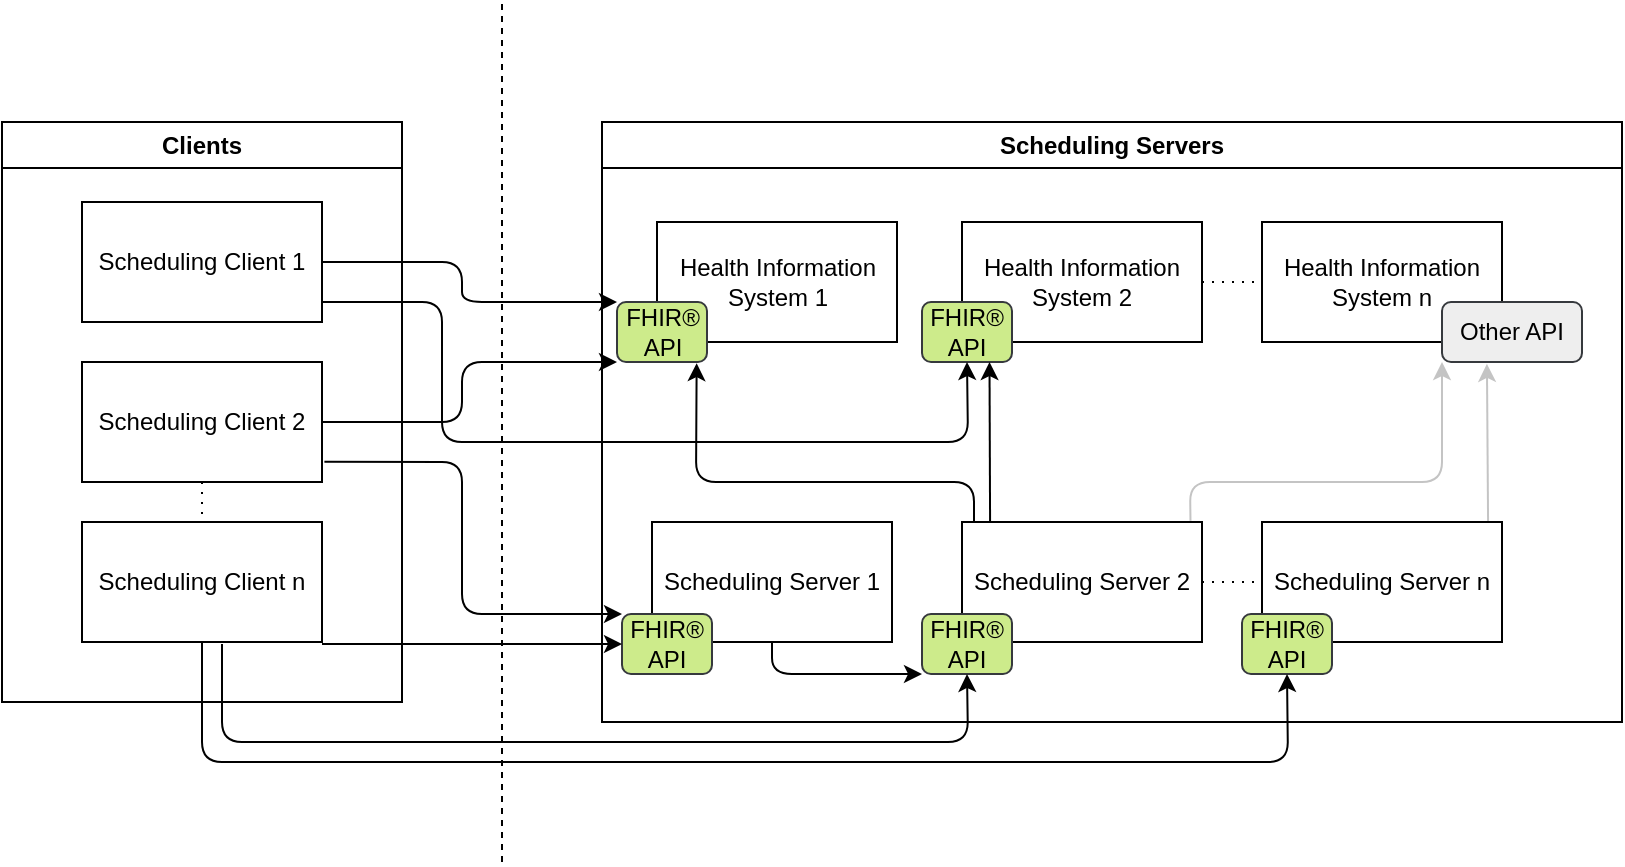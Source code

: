 <mxfile>
    <diagram id="mYp9GOM-QvjV2WI2phD-" name="Page-1">
        <mxGraphModel dx="1136" dy="666" grid="1" gridSize="10" guides="1" tooltips="1" connect="1" arrows="1" fold="1" page="1" pageScale="1" pageWidth="1169" pageHeight="827" math="0" shadow="0">
            <root>
                <mxCell id="0"/>
                <mxCell id="1" parent="0"/>
                <mxCell id="9" value="Clients" style="swimlane;whiteSpace=wrap;html=1;" parent="1" vertex="1">
                    <mxGeometry x="40" y="240" width="200" height="290" as="geometry">
                        <mxRectangle x="40" y="240" width="80" height="30" as="alternateBounds"/>
                    </mxGeometry>
                </mxCell>
                <mxCell id="3" value="Scheduling Client 1" style="rounded=0;whiteSpace=wrap;html=1;" parent="9" vertex="1">
                    <mxGeometry x="40" y="40" width="120" height="60" as="geometry"/>
                </mxCell>
                <mxCell id="7" value="Scheduling Client 2" style="rounded=0;whiteSpace=wrap;html=1;" parent="9" vertex="1">
                    <mxGeometry x="40" y="120" width="120" height="60" as="geometry"/>
                </mxCell>
                <mxCell id="8" value="Scheduling Client n" style="rounded=0;whiteSpace=wrap;html=1;" parent="9" vertex="1">
                    <mxGeometry x="40" y="200" width="120" height="60" as="geometry"/>
                </mxCell>
                <mxCell id="18" style="edgeStyle=none;html=1;exitX=0.5;exitY=1;exitDx=0;exitDy=0;entryX=0.5;entryY=0;entryDx=0;entryDy=0;endArrow=none;endFill=0;dashed=1;dashPattern=1 4;" parent="9" source="7" target="8" edge="1">
                    <mxGeometry relative="1" as="geometry"/>
                </mxCell>
                <mxCell id="19" value="" style="endArrow=none;dashed=1;html=1;" parent="1" edge="1">
                    <mxGeometry width="50" height="50" relative="1" as="geometry">
                        <mxPoint x="290" y="610" as="sourcePoint"/>
                        <mxPoint x="290" y="180" as="targetPoint"/>
                    </mxGeometry>
                </mxCell>
                <mxCell id="39" value="&lt;span style=&quot;color: rgb(0, 0, 0);&quot;&gt;Scheduling Servers&lt;/span&gt;" style="swimlane;whiteSpace=wrap;html=1;" parent="1" vertex="1">
                    <mxGeometry x="340" y="240" width="510" height="300" as="geometry"/>
                </mxCell>
                <mxCell id="43" style="edgeStyle=none;html=1;exitX=1;exitY=0.5;exitDx=0;exitDy=0;entryX=0;entryY=0.5;entryDx=0;entryDy=0;dashed=1;dashPattern=1 4;endArrow=none;endFill=0;" parent="39" edge="1">
                    <mxGeometry relative="1" as="geometry">
                        <mxPoint x="290" y="80" as="sourcePoint"/>
                        <mxPoint x="310" y="80" as="targetPoint"/>
                    </mxGeometry>
                </mxCell>
                <mxCell id="68" style="edgeStyle=none;html=1;exitX=0.5;exitY=1;exitDx=0;exitDy=0;entryX=0;entryY=1;entryDx=0;entryDy=0;" parent="39" source="5" target="53" edge="1">
                    <mxGeometry relative="1" as="geometry">
                        <Array as="points">
                            <mxPoint x="85" y="276"/>
                        </Array>
                    </mxGeometry>
                </mxCell>
                <mxCell id="28" style="edgeStyle=none;html=1;exitX=1;exitY=0.5;exitDx=0;exitDy=0;entryX=0;entryY=0.5;entryDx=0;entryDy=0;endArrow=none;endFill=0;dashed=1;dashPattern=1 4;" parent="39" source="6" target="20" edge="1">
                    <mxGeometry relative="1" as="geometry"/>
                </mxCell>
                <mxCell id="81" value="" style="group" parent="39" vertex="1" connectable="0">
                    <mxGeometry x="10" y="200" width="135" height="76" as="geometry"/>
                </mxCell>
                <mxCell id="5" value="Scheduling Server 1" style="rounded=0;whiteSpace=wrap;html=1;" parent="81" vertex="1">
                    <mxGeometry x="15" width="120" height="60" as="geometry"/>
                </mxCell>
                <mxCell id="52" value="FHIR® API" style="rounded=1;whiteSpace=wrap;html=1;fillColor=#cdeb8b;strokeColor=#36393d;" parent="81" vertex="1">
                    <mxGeometry y="46" width="45" height="30" as="geometry"/>
                </mxCell>
                <mxCell id="82" value="" style="group" parent="39" vertex="1" connectable="0">
                    <mxGeometry x="160" y="200" width="140" height="76" as="geometry"/>
                </mxCell>
                <mxCell id="6" value="Scheduling Server 2" style="rounded=0;whiteSpace=wrap;html=1;" parent="82" vertex="1">
                    <mxGeometry x="20" width="120" height="60" as="geometry"/>
                </mxCell>
                <mxCell id="53" value="FHIR® API" style="rounded=1;whiteSpace=wrap;html=1;fillColor=#cdeb8b;strokeColor=#36393d;" parent="82" vertex="1">
                    <mxGeometry y="46" width="45" height="30" as="geometry"/>
                </mxCell>
                <mxCell id="84" value="" style="group" parent="39" vertex="1" connectable="0">
                    <mxGeometry x="7.5" y="50" width="140" height="70" as="geometry"/>
                </mxCell>
                <mxCell id="4" value="Health Information System 1" style="rounded=0;whiteSpace=wrap;html=1;" parent="84" vertex="1">
                    <mxGeometry x="20" width="120" height="60" as="geometry"/>
                </mxCell>
                <mxCell id="47" value="FHIR® API" style="rounded=1;whiteSpace=wrap;html=1;fillColor=#cdeb8b;strokeColor=#36393d;" parent="84" vertex="1">
                    <mxGeometry y="40" width="45" height="30" as="geometry"/>
                </mxCell>
                <mxCell id="69" style="edgeStyle=none;html=1;entryX=0.885;entryY=1.02;entryDx=0;entryDy=0;entryPerimeter=0;exitX=0.05;exitY=-0.003;exitDx=0;exitDy=0;exitPerimeter=0;" parent="39" source="6" target="47" edge="1">
                    <mxGeometry relative="1" as="geometry">
                        <mxPoint x="180" y="200" as="sourcePoint"/>
                        <Array as="points">
                            <mxPoint x="186" y="180"/>
                            <mxPoint x="47" y="180"/>
                        </Array>
                    </mxGeometry>
                </mxCell>
                <mxCell id="85" value="" style="group" parent="39" vertex="1" connectable="0">
                    <mxGeometry x="160" y="50" width="140" height="70" as="geometry"/>
                </mxCell>
                <mxCell id="22" value="Health Information System 2" style="rounded=0;whiteSpace=wrap;html=1;" parent="85" vertex="1">
                    <mxGeometry x="20" width="120" height="60" as="geometry"/>
                </mxCell>
                <mxCell id="50" value="FHIR® API" style="rounded=1;whiteSpace=wrap;html=1;fillColor=#cdeb8b;strokeColor=#36393d;" parent="85" vertex="1">
                    <mxGeometry y="40" width="45" height="30" as="geometry"/>
                </mxCell>
                <mxCell id="67" style="edgeStyle=none;html=1;exitX=0.117;exitY=0.004;exitDx=0;exitDy=0;entryX=0.75;entryY=1;entryDx=0;entryDy=0;exitPerimeter=0;" parent="39" source="6" target="50" edge="1">
                    <mxGeometry relative="1" as="geometry"/>
                </mxCell>
                <mxCell id="86" value="" style="group" parent="39" vertex="1" connectable="0">
                    <mxGeometry x="330" y="50" width="160" height="70" as="geometry"/>
                </mxCell>
                <mxCell id="23" value="Health Information System n" style="rounded=0;whiteSpace=wrap;html=1;" parent="86" vertex="1">
                    <mxGeometry width="120" height="60" as="geometry"/>
                </mxCell>
                <mxCell id="51" value="Other API" style="rounded=1;whiteSpace=wrap;html=1;fillColor=#eeeeee;strokeColor=#36393d;" parent="86" vertex="1">
                    <mxGeometry x="90" y="40" width="70" height="30" as="geometry"/>
                </mxCell>
                <mxCell id="35" style="edgeStyle=none;html=1;exitX=1;exitY=0.5;exitDx=0;exitDy=0;entryX=0;entryY=0.5;entryDx=0;entryDy=0;dashed=1;dashPattern=1 4;endArrow=none;endFill=0;" parent="39" source="22" target="23" edge="1">
                    <mxGeometry relative="1" as="geometry"/>
                </mxCell>
                <mxCell id="65" style="edgeStyle=none;html=1;entryX=0.321;entryY=1.031;entryDx=0;entryDy=0;entryPerimeter=0;exitX=0.942;exitY=0.002;exitDx=0;exitDy=0;strokeColor=#C4C4C4;exitPerimeter=0;" parent="39" source="20" target="51" edge="1">
                    <mxGeometry relative="1" as="geometry">
                        <Array as="points"/>
                    </mxGeometry>
                </mxCell>
                <mxCell id="70" style="edgeStyle=none;html=1;entryX=0;entryY=1;entryDx=0;entryDy=0;exitX=0.952;exitY=-0.011;exitDx=0;exitDy=0;strokeColor=#C4C4C4;exitPerimeter=0;" parent="39" source="6" target="51" edge="1">
                    <mxGeometry relative="1" as="geometry">
                        <Array as="points">
                            <mxPoint x="294" y="180"/>
                            <mxPoint x="420" y="180"/>
                        </Array>
                    </mxGeometry>
                </mxCell>
                <mxCell id="83" value="" style="group" parent="39" vertex="1" connectable="0">
                    <mxGeometry x="320" y="200" width="130" height="76" as="geometry"/>
                </mxCell>
                <mxCell id="20" value="Scheduling Server n" style="rounded=0;whiteSpace=wrap;html=1;" parent="83" vertex="1">
                    <mxGeometry x="10" width="120" height="60" as="geometry"/>
                </mxCell>
                <mxCell id="54" value="FHIR® API" style="rounded=1;whiteSpace=wrap;html=1;fillColor=#cdeb8b;strokeColor=#36393d;" parent="83" vertex="1">
                    <mxGeometry y="46" width="45" height="30" as="geometry"/>
                </mxCell>
                <mxCell id="87" style="edgeStyle=none;html=1;entryX=0;entryY=0;entryDx=0;entryDy=0;" edge="1" parent="1" source="3" target="47">
                    <mxGeometry relative="1" as="geometry">
                        <Array as="points">
                            <mxPoint x="270" y="310"/>
                            <mxPoint x="270" y="330"/>
                        </Array>
                    </mxGeometry>
                </mxCell>
                <mxCell id="88" style="edgeStyle=none;html=1;entryX=0;entryY=1;entryDx=0;entryDy=0;" edge="1" parent="1" source="7" target="47">
                    <mxGeometry relative="1" as="geometry">
                        <Array as="points">
                            <mxPoint x="270" y="390"/>
                            <mxPoint x="270" y="360"/>
                        </Array>
                    </mxGeometry>
                </mxCell>
                <mxCell id="89" style="edgeStyle=none;html=1;entryX=0;entryY=0.5;entryDx=0;entryDy=0;" edge="1" parent="1" target="52">
                    <mxGeometry relative="1" as="geometry">
                        <mxPoint x="200" y="501" as="sourcePoint"/>
                        <mxPoint x="340" y="486" as="targetPoint"/>
                    </mxGeometry>
                </mxCell>
                <mxCell id="90" style="edgeStyle=none;html=1;entryX=0.5;entryY=1;entryDx=0;entryDy=0;" edge="1" parent="1" source="8" target="54">
                    <mxGeometry relative="1" as="geometry">
                        <Array as="points">
                            <mxPoint x="140" y="560"/>
                            <mxPoint x="683" y="560"/>
                        </Array>
                    </mxGeometry>
                </mxCell>
                <mxCell id="91" style="edgeStyle=none;html=1;entryX=0.5;entryY=1;entryDx=0;entryDy=0;" edge="1" parent="1" target="53">
                    <mxGeometry relative="1" as="geometry">
                        <mxPoint x="150" y="501" as="sourcePoint"/>
                        <Array as="points">
                            <mxPoint x="150" y="550"/>
                            <mxPoint x="523" y="550"/>
                        </Array>
                    </mxGeometry>
                </mxCell>
                <mxCell id="93" style="edgeStyle=none;html=1;entryX=0;entryY=0;entryDx=0;entryDy=0;exitX=1.01;exitY=0.831;exitDx=0;exitDy=0;exitPerimeter=0;" edge="1" parent="1" source="7" target="52">
                    <mxGeometry relative="1" as="geometry">
                        <Array as="points">
                            <mxPoint x="270" y="410"/>
                            <mxPoint x="270" y="486"/>
                        </Array>
                    </mxGeometry>
                </mxCell>
                <mxCell id="94" style="edgeStyle=none;html=1;entryX=0.5;entryY=1;entryDx=0;entryDy=0;" edge="1" parent="1" target="50">
                    <mxGeometry relative="1" as="geometry">
                        <mxPoint x="200" y="330" as="sourcePoint"/>
                        <Array as="points">
                            <mxPoint x="260" y="330"/>
                            <mxPoint x="260" y="400"/>
                            <mxPoint x="523" y="400"/>
                        </Array>
                    </mxGeometry>
                </mxCell>
            </root>
        </mxGraphModel>
    </diagram>
</mxfile>